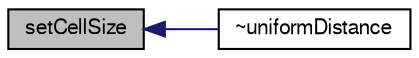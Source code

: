 digraph "setCellSize"
{
  bgcolor="transparent";
  edge [fontname="FreeSans",fontsize="10",labelfontname="FreeSans",labelfontsize="10"];
  node [fontname="FreeSans",fontsize="10",shape=record];
  rankdir="LR";
  Node17 [label="setCellSize",height=0.2,width=0.4,color="black", fillcolor="grey75", style="filled", fontcolor="black"];
  Node17 -> Node18 [dir="back",color="midnightblue",fontsize="10",style="solid",fontname="FreeSans"];
  Node18 [label="~uniformDistance",height=0.2,width=0.4,color="black",URL="$a31422.html#aa238e4349d43edd0e7d1195e3fcf5736",tooltip="Destructor. "];
}
